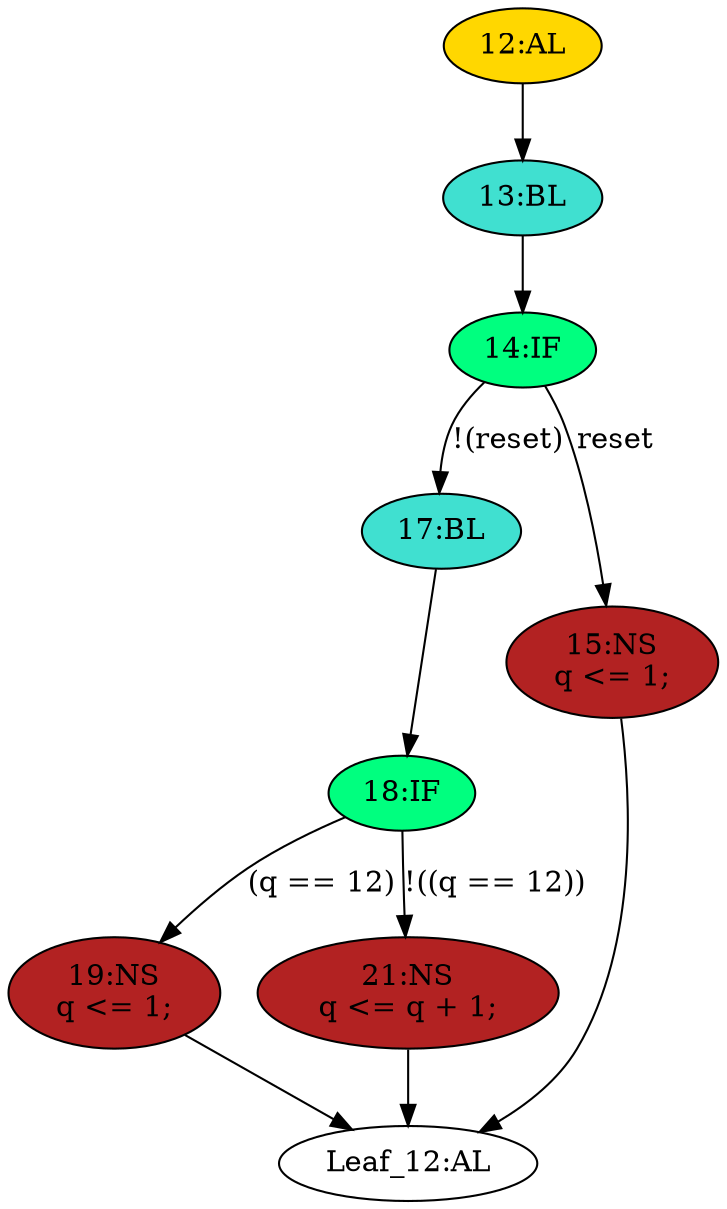 strict digraph "" {
	node [label="\N"];
	"17:BL"	[ast="<pyverilog.vparser.ast.Block object at 0x7f5f8c8a1390>",
		fillcolor=turquoise,
		label="17:BL",
		statements="[]",
		style=filled,
		typ=Block];
	"18:IF"	[ast="<pyverilog.vparser.ast.IfStatement object at 0x7f5f8c8a1490>",
		fillcolor=springgreen,
		label="18:IF",
		statements="[]",
		style=filled,
		typ=IfStatement];
	"17:BL" -> "18:IF"	[cond="[]",
		lineno=None];
	"19:NS"	[ast="<pyverilog.vparser.ast.NonblockingSubstitution object at 0x7f5f8c8a1750>",
		fillcolor=firebrick,
		label="19:NS
q <= 1;",
		statements="[<pyverilog.vparser.ast.NonblockingSubstitution object at 0x7f5f8c8a1750>]",
		style=filled,
		typ=NonblockingSubstitution];
	"18:IF" -> "19:NS"	[cond="['q']",
		label="(q == 12)",
		lineno=18];
	"21:NS"	[ast="<pyverilog.vparser.ast.NonblockingSubstitution object at 0x7f5f8c8a1510>",
		fillcolor=firebrick,
		label="21:NS
q <= q + 1;",
		statements="[<pyverilog.vparser.ast.NonblockingSubstitution object at 0x7f5f8c8a1510>]",
		style=filled,
		typ=NonblockingSubstitution];
	"18:IF" -> "21:NS"	[cond="['q']",
		label="!((q == 12))",
		lineno=18];
	"13:BL"	[ast="<pyverilog.vparser.ast.Block object at 0x7f5f8c8a1950>",
		fillcolor=turquoise,
		label="13:BL",
		statements="[]",
		style=filled,
		typ=Block];
	"14:IF"	[ast="<pyverilog.vparser.ast.IfStatement object at 0x7f5f8c8a1990>",
		fillcolor=springgreen,
		label="14:IF",
		statements="[]",
		style=filled,
		typ=IfStatement];
	"13:BL" -> "14:IF"	[cond="[]",
		lineno=None];
	"14:IF" -> "17:BL"	[cond="['reset']",
		label="!(reset)",
		lineno=14];
	"15:NS"	[ast="<pyverilog.vparser.ast.NonblockingSubstitution object at 0x7f5f8c8a19d0>",
		fillcolor=firebrick,
		label="15:NS
q <= 1;",
		statements="[<pyverilog.vparser.ast.NonblockingSubstitution object at 0x7f5f8c8a19d0>]",
		style=filled,
		typ=NonblockingSubstitution];
	"14:IF" -> "15:NS"	[cond="['reset']",
		label=reset,
		lineno=14];
	"Leaf_12:AL"	[def_var="['q']",
		label="Leaf_12:AL"];
	"19:NS" -> "Leaf_12:AL"	[cond="[]",
		lineno=None];
	"15:NS" -> "Leaf_12:AL"	[cond="[]",
		lineno=None];
	"12:AL"	[ast="<pyverilog.vparser.ast.Always object at 0x7f5f8c8a1c10>",
		clk_sens=True,
		fillcolor=gold,
		label="12:AL",
		sens="['clk', 'reset']",
		statements="[]",
		style=filled,
		typ=Always,
		use_var="['reset', 'q']"];
	"12:AL" -> "13:BL"	[cond="[]",
		lineno=None];
	"21:NS" -> "Leaf_12:AL"	[cond="[]",
		lineno=None];
}
